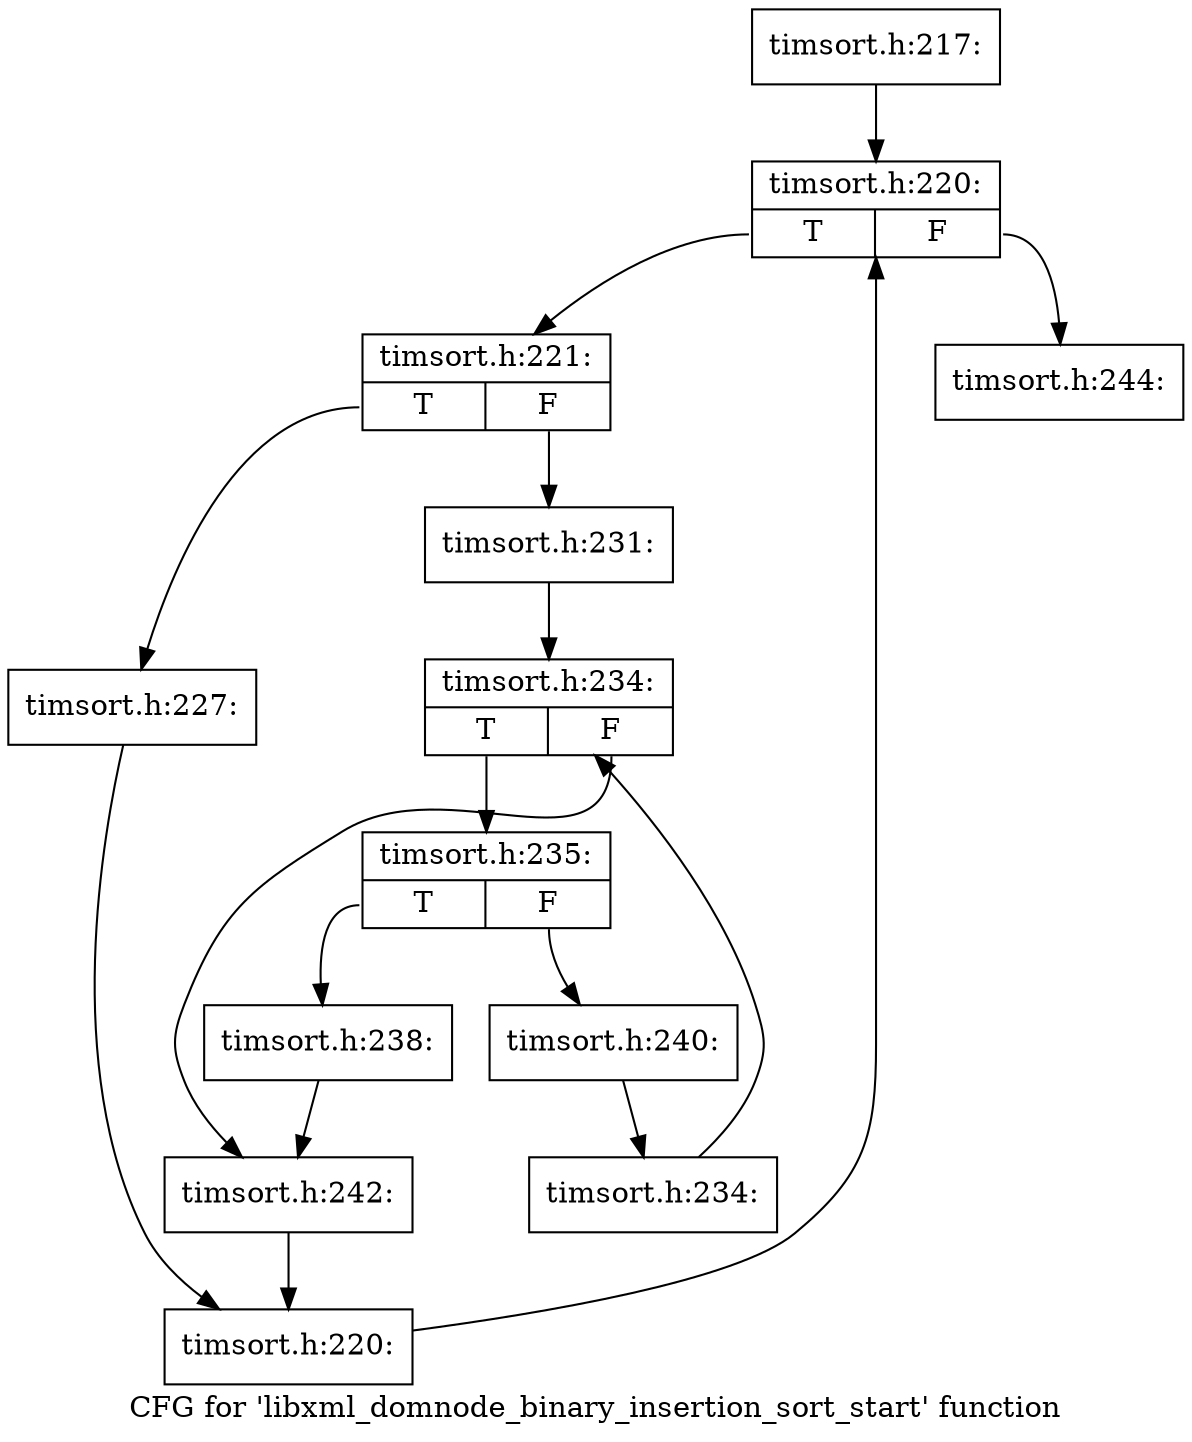 digraph "CFG for 'libxml_domnode_binary_insertion_sort_start' function" {
	label="CFG for 'libxml_domnode_binary_insertion_sort_start' function";

	Node0x55e6b2a03a50 [shape=record,label="{timsort.h:217:}"];
	Node0x55e6b2a03a50 -> Node0x55e6b2a0ba00;
	Node0x55e6b2a0ba00 [shape=record,label="{timsort.h:220:|{<s0>T|<s1>F}}"];
	Node0x55e6b2a0ba00:s0 -> Node0x55e6b2a0bce0;
	Node0x55e6b2a0ba00:s1 -> Node0x55e6b2a0b800;
	Node0x55e6b2a0bce0 [shape=record,label="{timsort.h:221:|{<s0>T|<s1>F}}"];
	Node0x55e6b2a0bce0:s0 -> Node0x55e6b2a0c7a0;
	Node0x55e6b2a0bce0:s1 -> Node0x55e6b2a0c7f0;
	Node0x55e6b2a0c7a0 [shape=record,label="{timsort.h:227:}"];
	Node0x55e6b2a0c7a0 -> Node0x55e6b2a0bc50;
	Node0x55e6b2a0c7f0 [shape=record,label="{timsort.h:231:}"];
	Node0x55e6b2a0c7f0 -> Node0x55e6b2a0e160;
	Node0x55e6b2a0e160 [shape=record,label="{timsort.h:234:|{<s0>T|<s1>F}}"];
	Node0x55e6b2a0e160:s0 -> Node0x55e6b2a0e440;
	Node0x55e6b2a0e160:s1 -> Node0x55e6b2a0df20;
	Node0x55e6b2a0e440 [shape=record,label="{timsort.h:235:|{<s0>T|<s1>F}}"];
	Node0x55e6b2a0e440:s0 -> Node0x55e6b2a0ebc0;
	Node0x55e6b2a0e440:s1 -> Node0x55e6b2a0ec10;
	Node0x55e6b2a0ebc0 [shape=record,label="{timsort.h:238:}"];
	Node0x55e6b2a0ebc0 -> Node0x55e6b2a0df20;
	Node0x55e6b2a0ec10 [shape=record,label="{timsort.h:240:}"];
	Node0x55e6b2a0ec10 -> Node0x55e6b2a0e3b0;
	Node0x55e6b2a0e3b0 [shape=record,label="{timsort.h:234:}"];
	Node0x55e6b2a0e3b0 -> Node0x55e6b2a0e160;
	Node0x55e6b2a0df20 [shape=record,label="{timsort.h:242:}"];
	Node0x55e6b2a0df20 -> Node0x55e6b2a0bc50;
	Node0x55e6b2a0bc50 [shape=record,label="{timsort.h:220:}"];
	Node0x55e6b2a0bc50 -> Node0x55e6b2a0ba00;
	Node0x55e6b2a0b800 [shape=record,label="{timsort.h:244:}"];
}

